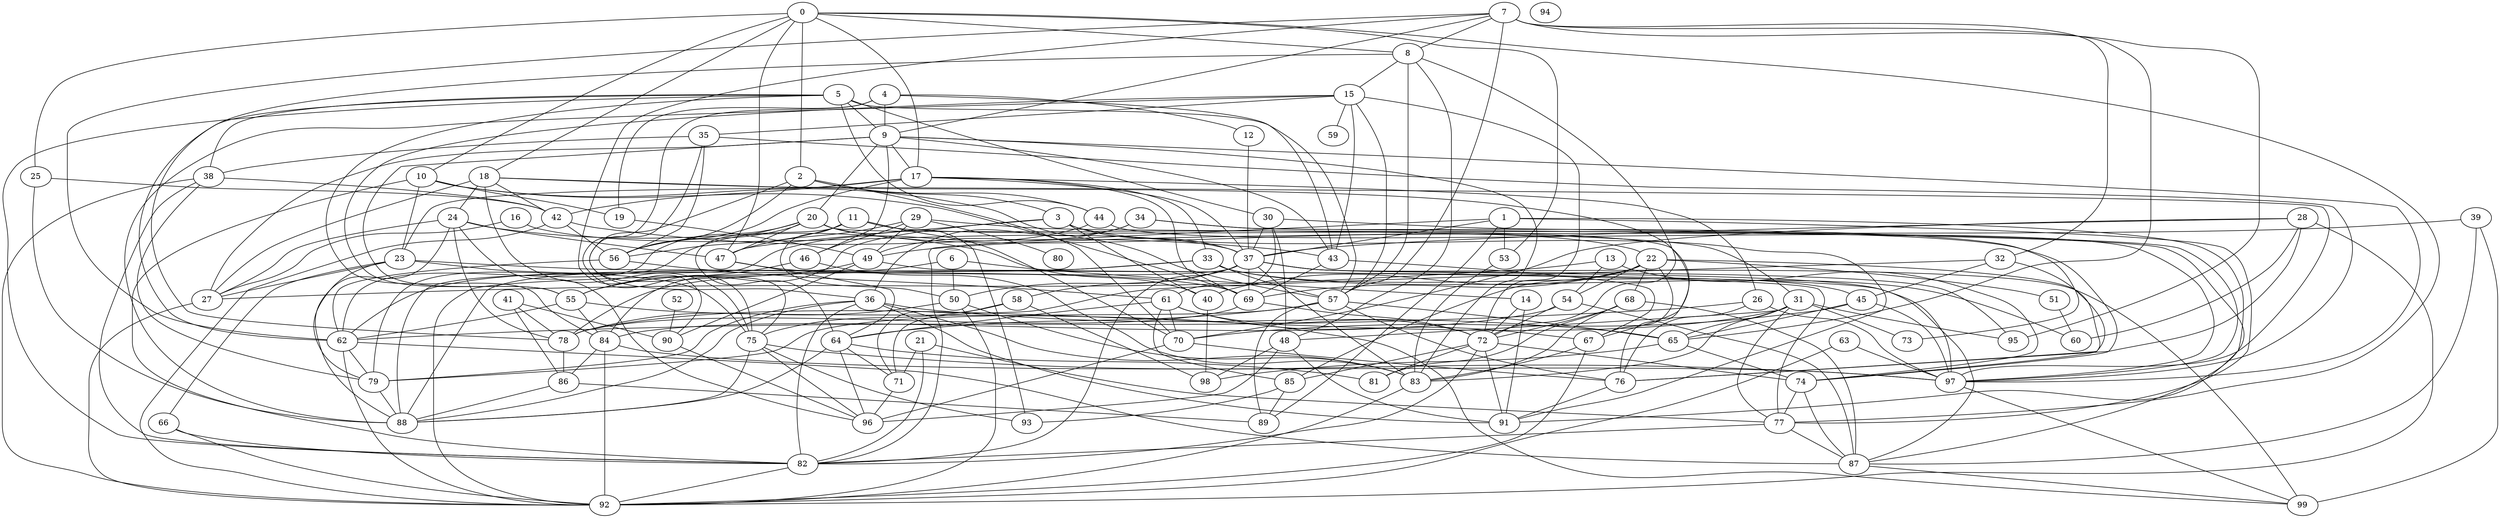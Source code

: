 strict graph "gnp_random_graph(100,0.06)" {
0;
1;
2;
3;
4;
5;
6;
7;
8;
9;
10;
11;
12;
13;
14;
15;
16;
17;
18;
19;
20;
21;
22;
23;
24;
25;
26;
27;
28;
29;
30;
31;
32;
33;
34;
35;
36;
37;
38;
39;
40;
41;
42;
43;
44;
45;
46;
47;
48;
49;
50;
51;
52;
53;
54;
55;
56;
57;
58;
59;
60;
61;
62;
63;
64;
65;
66;
67;
68;
69;
70;
71;
72;
73;
74;
75;
76;
77;
78;
79;
80;
81;
82;
83;
84;
85;
86;
87;
88;
89;
90;
91;
92;
93;
94;
95;
96;
97;
98;
99;
0 -- 2  [is_available=True, prob="0.441233939101"];
0 -- 8  [is_available=True, prob="0.732502286536"];
0 -- 10  [is_available=True, prob="0.608836822872"];
0 -- 77  [is_available=True, prob="1.0"];
0 -- 47  [is_available=True, prob="0.1892656248"];
0 -- 17  [is_available=True, prob="1.0"];
0 -- 18  [is_available=True, prob="0.329086223816"];
0 -- 53  [is_available=True, prob="0.959077228911"];
0 -- 25  [is_available=True, prob="0.498405303851"];
1 -- 37  [is_available=True, prob="0.339041296784"];
1 -- 77  [is_available=True, prob="0.318614979001"];
1 -- 82  [is_available=True, prob="0.671407607319"];
1 -- 53  [is_available=True, prob="0.211309323012"];
1 -- 89  [is_available=True, prob="1.0"];
1 -- 91  [is_available=True, prob="0.764149757951"];
2 -- 3  [is_available=True, prob="0.972029642524"];
2 -- 70  [is_available=True, prob="0.261647642332"];
2 -- 75  [is_available=True, prob="0.0297966085674"];
2 -- 44  [is_available=True, prob="0.761892675809"];
2 -- 56  [is_available=True, prob="0.821991338453"];
3 -- 37  [is_available=True, prob="0.885373613963"];
3 -- 40  [is_available=True, prob="1.0"];
3 -- 47  [is_available=True, prob="0.753469678354"];
3 -- 84  [is_available=True, prob="1.0"];
3 -- 91  [is_available=True, prob="0.91224432652"];
4 -- 9  [is_available=True, prob="0.703893341758"];
4 -- 75  [is_available=True, prob="0.0670061304798"];
4 -- 19  [is_available=True, prob="1.0"];
4 -- 12  [is_available=True, prob="1.0"];
4 -- 43  [is_available=True, prob="0.298714220928"];
5 -- 38  [is_available=True, prob="0.647394888475"];
5 -- 9  [is_available=True, prob="0.124864450505"];
5 -- 44  [is_available=True, prob="0.0868992271442"];
5 -- 82  [is_available=True, prob="1.0"];
5 -- 84  [is_available=True, prob="1.0"];
5 -- 30  [is_available=True, prob="0.777263940133"];
5 -- 57  [is_available=True, prob="1.0"];
5 -- 62  [is_available=True, prob="0.251045445438"];
6 -- 50  [is_available=True, prob="0.59170703375"];
6 -- 62  [is_available=True, prob="1.0"];
6 -- 14  [is_available=True, prob="0.668270033527"];
7 -- 32  [is_available=True, prob="0.839199653667"];
7 -- 65  [is_available=True, prob="0.59139666607"];
7 -- 8  [is_available=True, prob="1.0"];
7 -- 9  [is_available=True, prob="1.0"];
7 -- 57  [is_available=True, prob="0.766353308911"];
7 -- 90  [is_available=True, prob="0.358967711527"];
7 -- 62  [is_available=True, prob="0.570337022749"];
7 -- 95  [is_available=True, prob="1.0"];
8 -- 72  [is_available=True, prob="0.454184706858"];
8 -- 78  [is_available=True, prob="0.568158471046"];
8 -- 15  [is_available=True, prob="0.138047525293"];
8 -- 48  [is_available=True, prob="0.0340555974553"];
8 -- 57  [is_available=True, prob="0.202583556958"];
9 -- 97  [is_available=True, prob="0.305063879869"];
9 -- 43  [is_available=True, prob="0.29575364886"];
9 -- 46  [is_available=True, prob="0.0822114894664"];
9 -- 17  [is_available=True, prob="0.395851854726"];
9 -- 83  [is_available=True, prob="0.743505801281"];
9 -- 20  [is_available=True, prob="0.0789347268144"];
9 -- 55  [is_available=True, prob="0.119512536554"];
9 -- 27  [is_available=True, prob="1.0"];
10 -- 69  [is_available=True, prob="0.359917025857"];
10 -- 82  [is_available=True, prob="0.412842732044"];
10 -- 19  [is_available=True, prob="0.811002999136"];
10 -- 23  [is_available=True, prob="0.483323356689"];
10 -- 57  [is_available=True, prob="0.783640436334"];
11 -- 56  [is_available=True, prob="0.0526650600891"];
11 -- 64  [is_available=True, prob="0.635844918555"];
11 -- 50  [is_available=True, prob="1.0"];
11 -- 74  [is_available=True, prob="0.386484847189"];
11 -- 70  [is_available=True, prob="0.27540649047"];
12 -- 37  [is_available=True, prob="0.632990626018"];
13 -- 74  [is_available=True, prob="1.0"];
13 -- 27  [is_available=True, prob="0.63227888221"];
13 -- 54  [is_available=True, prob="0.41533640609"];
14 -- 72  [is_available=True, prob="1.0"];
14 -- 91  [is_available=True, prob="0.770299628679"];
15 -- 35  [is_available=True, prob="0.735375440165"];
15 -- 43  [is_available=True, prob="0.366405547508"];
15 -- 72  [is_available=True, prob="0.124950682775"];
15 -- 55  [is_available=True, prob="0.672751401342"];
15 -- 88  [is_available=True, prob="0.225104695565"];
15 -- 57  [is_available=True, prob="0.298423597092"];
15 -- 59  [is_available=True, prob="0.883619107898"];
16 -- 27  [is_available=True, prob="1.0"];
16 -- 37  [is_available=True, prob="1.0"];
17 -- 33  [is_available=True, prob="0.587756610376"];
17 -- 37  [is_available=True, prob="0.357726486153"];
17 -- 42  [is_available=True, prob="0.695308695874"];
17 -- 23  [is_available=True, prob="0.583584646594"];
17 -- 56  [is_available=True, prob="1.0"];
17 -- 26  [is_available=True, prob="0.624404997173"];
17 -- 69  [is_available=True, prob="0.033703031861"];
18 -- 97  [is_available=True, prob="0.357593132128"];
18 -- 67  [is_available=True, prob="0.258365340031"];
18 -- 42  [is_available=True, prob="0.208812501565"];
18 -- 75  [is_available=True, prob="0.806191342589"];
18 -- 24  [is_available=True, prob="1.0"];
18 -- 27  [is_available=True, prob="0.00990307905109"];
19 -- 49  [is_available=True, prob="0.532181303446"];
20 -- 76  [is_available=True, prob="0.969369298405"];
20 -- 47  [is_available=True, prob="1.0"];
20 -- 22  [is_available=True, prob="1.0"];
20 -- 56  [is_available=True, prob="1.0"];
20 -- 79  [is_available=True, prob="0.50855978532"];
20 -- 93  [is_available=True, prob="0.139991568354"];
20 -- 62  [is_available=True, prob="0.463590400602"];
21 -- 82  [is_available=True, prob="0.697058652488"];
21 -- 77  [is_available=True, prob="1.0"];
21 -- 71  [is_available=True, prob="0.451167916802"];
22 -- 67  [is_available=True, prob="0.185171015096"];
22 -- 68  [is_available=True, prob="0.00452799395614"];
22 -- 69  [is_available=True, prob="0.355196726571"];
22 -- 40  [is_available=True, prob="0.209446594194"];
22 -- 74  [is_available=True, prob="1.0"];
22 -- 51  [is_available=True, prob="1.0"];
22 -- 85  [is_available=True, prob="0.465711679821"];
22 -- 54  [is_available=True, prob="0.404143876186"];
23 -- 66  [is_available=True, prob="0.630570766165"];
23 -- 75  [is_available=True, prob="0.44000024355"];
23 -- 79  [is_available=True, prob="0.66402392697"];
23 -- 87  [is_available=True, prob="0.258321538442"];
23 -- 27  [is_available=True, prob="0.0422654610085"];
24 -- 96  [is_available=True, prob="0.742766180565"];
24 -- 40  [is_available=True, prob="1.0"];
24 -- 78  [is_available=True, prob="0.940116700395"];
24 -- 47  [is_available=True, prob="0.649237029173"];
24 -- 88  [is_available=True, prob="0.529887031509"];
24 -- 27  [is_available=True, prob="0.721073025336"];
25 -- 88  [is_available=True, prob="0.210852363972"];
25 -- 42  [is_available=True, prob="0.688879940656"];
26 -- 76  [is_available=True, prob="0.405005427793"];
26 -- 62  [is_available=True, prob="0.656869508548"];
26 -- 97  [is_available=True, prob="0.659188581558"];
27 -- 92  [is_available=True, prob="0.697399215917"];
28 -- 92  [is_available=True, prob="0.634008185733"];
28 -- 76  [is_available=True, prob="0.638038272977"];
28 -- 60  [is_available=True, prob="1.0"];
28 -- 37  [is_available=True, prob="0.649634151262"];
28 -- 70  [is_available=True, prob="0.276175634396"];
29 -- 80  [is_available=True, prob="0.573802570763"];
29 -- 49  [is_available=True, prob="1.0"];
29 -- 47  [is_available=True, prob="0.288093263723"];
29 -- 46  [is_available=True, prob="0.691472783295"];
29 -- 31  [is_available=True, prob="0.0463166417936"];
30 -- 48  [is_available=True, prob="0.590393957183"];
30 -- 97  [is_available=True, prob="0.191802754724"];
30 -- 61  [is_available=True, prob="1.0"];
30 -- 37  [is_available=True, prob="0.46815241682"];
31 -- 65  [is_available=True, prob="0.524385416807"];
31 -- 73  [is_available=True, prob="0.659886818683"];
31 -- 77  [is_available=True, prob="0.968240452303"];
31 -- 78  [is_available=True, prob="0.349339233394"];
31 -- 48  [is_available=True, prob="0.676574355426"];
31 -- 83  [is_available=True, prob="0.14550841108"];
31 -- 95  [is_available=True, prob="0.72127943407"];
32 -- 71  [is_available=True, prob="0.693485188759"];
32 -- 76  [is_available=True, prob="0.571249109954"];
32 -- 45  [is_available=True, prob="0.339808156938"];
33 -- 60  [is_available=True, prob="0.117859434803"];
33 -- 45  [is_available=True, prob="0.156866275305"];
33 -- 78  [is_available=True, prob="0.0510777143727"];
33 -- 57  [is_available=True, prob="0.880168147034"];
33 -- 92  [is_available=True, prob="0.907411904008"];
34 -- 49  [is_available=True, prob="1.0"];
34 -- 87  [is_available=True, prob="1.0"];
34 -- 36  [is_available=True, prob="0.870717046873"];
34 -- 73  [is_available=True, prob="0.508700306833"];
35 -- 56  [is_available=True, prob="0.291456642873"];
35 -- 97  [is_available=True, prob="1.0"];
35 -- 36  [is_available=True, prob="0.76629326303"];
35 -- 38  [is_available=True, prob="1.0"];
36 -- 65  [is_available=True, prob="0.00283798713063"];
36 -- 79  [is_available=True, prob="1.0"];
36 -- 82  [is_available=True, prob="0.943977044395"];
36 -- 83  [is_available=True, prob="1.0"];
36 -- 88  [is_available=True, prob="0.555333439814"];
36 -- 91  [is_available=True, prob="0.812333638804"];
37 -- 69  [is_available=True, prob="1.0"];
37 -- 97  [is_available=True, prob="1.0"];
37 -- 82  [is_available=True, prob="0.252034990512"];
37 -- 50  [is_available=True, prob="1.0"];
37 -- 83  [is_available=True, prob="0.825981511872"];
37 -- 99  [is_available=True, prob="0.925759841986"];
37 -- 88  [is_available=True, prob="0.448115023181"];
37 -- 58  [is_available=True, prob="0.347553048965"];
37 -- 95  [is_available=True, prob="0.285229660601"];
38 -- 42  [is_available=True, prob="1.0"];
38 -- 79  [is_available=True, prob="0.880734891077"];
38 -- 82  [is_available=True, prob="1.0"];
38 -- 92  [is_available=True, prob="0.126683305706"];
39 -- 49  [is_available=True, prob="0.930903983992"];
39 -- 99  [is_available=True, prob="0.516753478097"];
39 -- 87  [is_available=True, prob="0.520618218683"];
40 -- 98  [is_available=True, prob="0.413298674862"];
41 -- 90  [is_available=True, prob="0.658710856675"];
41 -- 86  [is_available=True, prob="0.000948162306126"];
41 -- 78  [is_available=True, prob="0.271731898177"];
42 -- 43  [is_available=True, prob="0.0118609028479"];
42 -- 56  [is_available=True, prob="0.449495149913"];
42 -- 92  [is_available=True, prob="0.0821558542933"];
43 -- 67  [is_available=True, prob="0.0843783054724"];
43 -- 69  [is_available=True, prob="0.954963467806"];
44 -- 88  [is_available=True, prob="0.528055857646"];
44 -- 97  [is_available=True, prob="0.0136202381396"];
45 -- 97  [is_available=True, prob="0.0297722785949"];
45 -- 70  [is_available=True, prob="0.451480693857"];
45 -- 65  [is_available=True, prob="1.0"];
46 -- 83  [is_available=True, prob="0.0351194303231"];
46 -- 55  [is_available=True, prob="1.0"];
47 -- 64  [is_available=True, prob="0.636963740646"];
47 -- 69  [is_available=True, prob="0.189182330528"];
48 -- 96  [is_available=True, prob="0.372093566185"];
48 -- 98  [is_available=True, prob="0.923286268318"];
48 -- 91  [is_available=True, prob="0.0713645389881"];
49 -- 77  [is_available=True, prob="0.80462262282"];
49 -- 55  [is_available=True, prob="0.624768828994"];
49 -- 90  [is_available=True, prob="0.885782140885"];
50 -- 78  [is_available=True, prob="0.745052838223"];
50 -- 83  [is_available=True, prob="1.0"];
50 -- 92  [is_available=True, prob="0.80162591995"];
51 -- 60  [is_available=True, prob="0.634400947247"];
52 -- 90  [is_available=True, prob="0.804256343604"];
53 -- 83  [is_available=True, prob="0.285393101765"];
54 -- 72  [is_available=True, prob="1.0"];
54 -- 84  [is_available=True, prob="0.170068118615"];
54 -- 87  [is_available=True, prob="0.0164559015321"];
55 -- 99  [is_available=True, prob="0.1198211825"];
55 -- 84  [is_available=True, prob="0.820131127696"];
55 -- 62  [is_available=True, prob="0.987390511091"];
56 -- 61  [is_available=True, prob="0.248472932978"];
56 -- 62  [is_available=True, prob="0.762092707512"];
57 -- 64  [is_available=True, prob="1.0"];
57 -- 65  [is_available=True, prob="0.0932964543873"];
57 -- 76  [is_available=True, prob="0.116297043493"];
57 -- 89  [is_available=True, prob="0.788940654333"];
57 -- 79  [is_available=True, prob="0.740743262958"];
58 -- 98  [is_available=True, prob="0.902428854082"];
58 -- 75  [is_available=True, prob="0.658431959535"];
58 -- 71  [is_available=True, prob="0.788873975805"];
61 -- 64  [is_available=True, prob="0.859302409444"];
61 -- 67  [is_available=True, prob="0.423837899902"];
61 -- 70  [is_available=True, prob="1.0"];
61 -- 72  [is_available=True, prob="0.13623256103"];
61 -- 85  [is_available=True, prob="0.197548651854"];
62 -- 87  [is_available=True, prob="0.766116095868"];
62 -- 79  [is_available=True, prob="0.407724242679"];
62 -- 92  [is_available=True, prob="0.260283432707"];
63 -- 97  [is_available=True, prob="0.821364170371"];
63 -- 92  [is_available=True, prob="0.750454732134"];
64 -- 96  [is_available=True, prob="0.202896126859"];
64 -- 71  [is_available=True, prob="0.322301771285"];
64 -- 81  [is_available=True, prob="0.922909506232"];
64 -- 88  [is_available=True, prob="0.842300425444"];
65 -- 98  [is_available=True, prob="0.935311117019"];
65 -- 74  [is_available=True, prob="0.565735833617"];
66 -- 82  [is_available=True, prob="0.0750267113131"];
66 -- 92  [is_available=True, prob="0.361251108008"];
67 -- 83  [is_available=True, prob="0.44996601058"];
67 -- 92  [is_available=True, prob="0.498434691707"];
68 -- 72  [is_available=True, prob="0.738524240604"];
68 -- 81  [is_available=True, prob="0.752089461567"];
68 -- 83  [is_available=True, prob="0.673096120122"];
68 -- 87  [is_available=True, prob="0.671001397539"];
69 -- 72  [is_available=True, prob="1.0"];
69 -- 78  [is_available=True, prob="0.41524972842"];
70 -- 96  [is_available=True, prob="0.827170989318"];
70 -- 76  [is_available=True, prob="0.995347751096"];
71 -- 96  [is_available=True, prob="1.0"];
72 -- 74  [is_available=True, prob="0.278005618223"];
72 -- 81  [is_available=True, prob="1.0"];
72 -- 82  [is_available=True, prob="0.440754770817"];
72 -- 85  [is_available=True, prob="1.0"];
72 -- 91  [is_available=True, prob="0.928658794737"];
74 -- 77  [is_available=True, prob="0.458288026585"];
74 -- 87  [is_available=True, prob="0.829009689379"];
75 -- 96  [is_available=True, prob="1.0"];
75 -- 97  [is_available=True, prob="0.420606544792"];
75 -- 88  [is_available=True, prob="0.0382371504127"];
75 -- 93  [is_available=True, prob="0.480417818637"];
76 -- 91  [is_available=True, prob="0.245914718566"];
77 -- 82  [is_available=True, prob="0.925861351256"];
77 -- 87  [is_available=True, prob="0.317473587276"];
78 -- 86  [is_available=True, prob="1.0"];
79 -- 88  [is_available=True, prob="0.904745151664"];
82 -- 92  [is_available=True, prob="0.315674302869"];
83 -- 92  [is_available=True, prob="0.768766979446"];
84 -- 97  [is_available=True, prob="0.824805406105"];
84 -- 86  [is_available=True, prob="1.0"];
84 -- 92  [is_available=True, prob="0.972655135133"];
85 -- 89  [is_available=True, prob="0.984605547075"];
85 -- 93  [is_available=True, prob="1.0"];
86 -- 88  [is_available=True, prob="0.320086420149"];
86 -- 89  [is_available=True, prob="1.0"];
87 -- 99  [is_available=True, prob="0.770756973407"];
90 -- 96  [is_available=True, prob="0.93204241994"];
97 -- 99  [is_available=True, prob="0.164561244421"];
}
